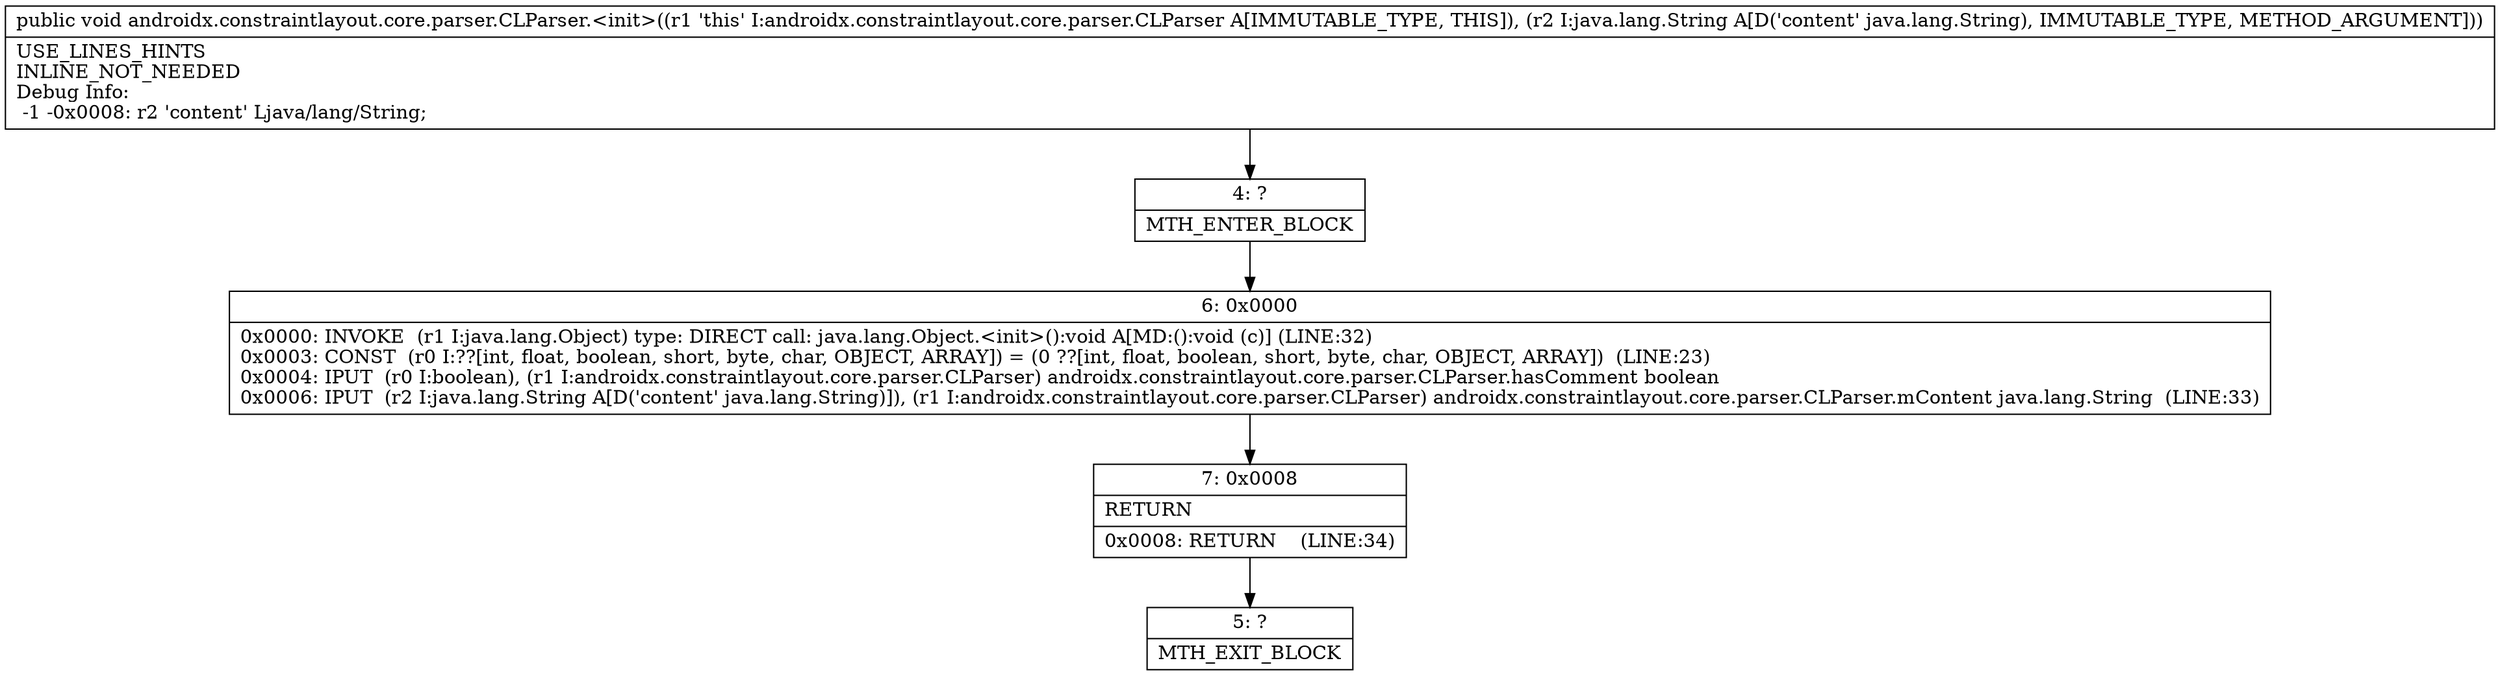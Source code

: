 digraph "CFG forandroidx.constraintlayout.core.parser.CLParser.\<init\>(Ljava\/lang\/String;)V" {
Node_4 [shape=record,label="{4\:\ ?|MTH_ENTER_BLOCK\l}"];
Node_6 [shape=record,label="{6\:\ 0x0000|0x0000: INVOKE  (r1 I:java.lang.Object) type: DIRECT call: java.lang.Object.\<init\>():void A[MD:():void (c)] (LINE:32)\l0x0003: CONST  (r0 I:??[int, float, boolean, short, byte, char, OBJECT, ARRAY]) = (0 ??[int, float, boolean, short, byte, char, OBJECT, ARRAY])  (LINE:23)\l0x0004: IPUT  (r0 I:boolean), (r1 I:androidx.constraintlayout.core.parser.CLParser) androidx.constraintlayout.core.parser.CLParser.hasComment boolean \l0x0006: IPUT  (r2 I:java.lang.String A[D('content' java.lang.String)]), (r1 I:androidx.constraintlayout.core.parser.CLParser) androidx.constraintlayout.core.parser.CLParser.mContent java.lang.String  (LINE:33)\l}"];
Node_7 [shape=record,label="{7\:\ 0x0008|RETURN\l|0x0008: RETURN    (LINE:34)\l}"];
Node_5 [shape=record,label="{5\:\ ?|MTH_EXIT_BLOCK\l}"];
MethodNode[shape=record,label="{public void androidx.constraintlayout.core.parser.CLParser.\<init\>((r1 'this' I:androidx.constraintlayout.core.parser.CLParser A[IMMUTABLE_TYPE, THIS]), (r2 I:java.lang.String A[D('content' java.lang.String), IMMUTABLE_TYPE, METHOD_ARGUMENT]))  | USE_LINES_HINTS\lINLINE_NOT_NEEDED\lDebug Info:\l  \-1 \-0x0008: r2 'content' Ljava\/lang\/String;\l}"];
MethodNode -> Node_4;Node_4 -> Node_6;
Node_6 -> Node_7;
Node_7 -> Node_5;
}

